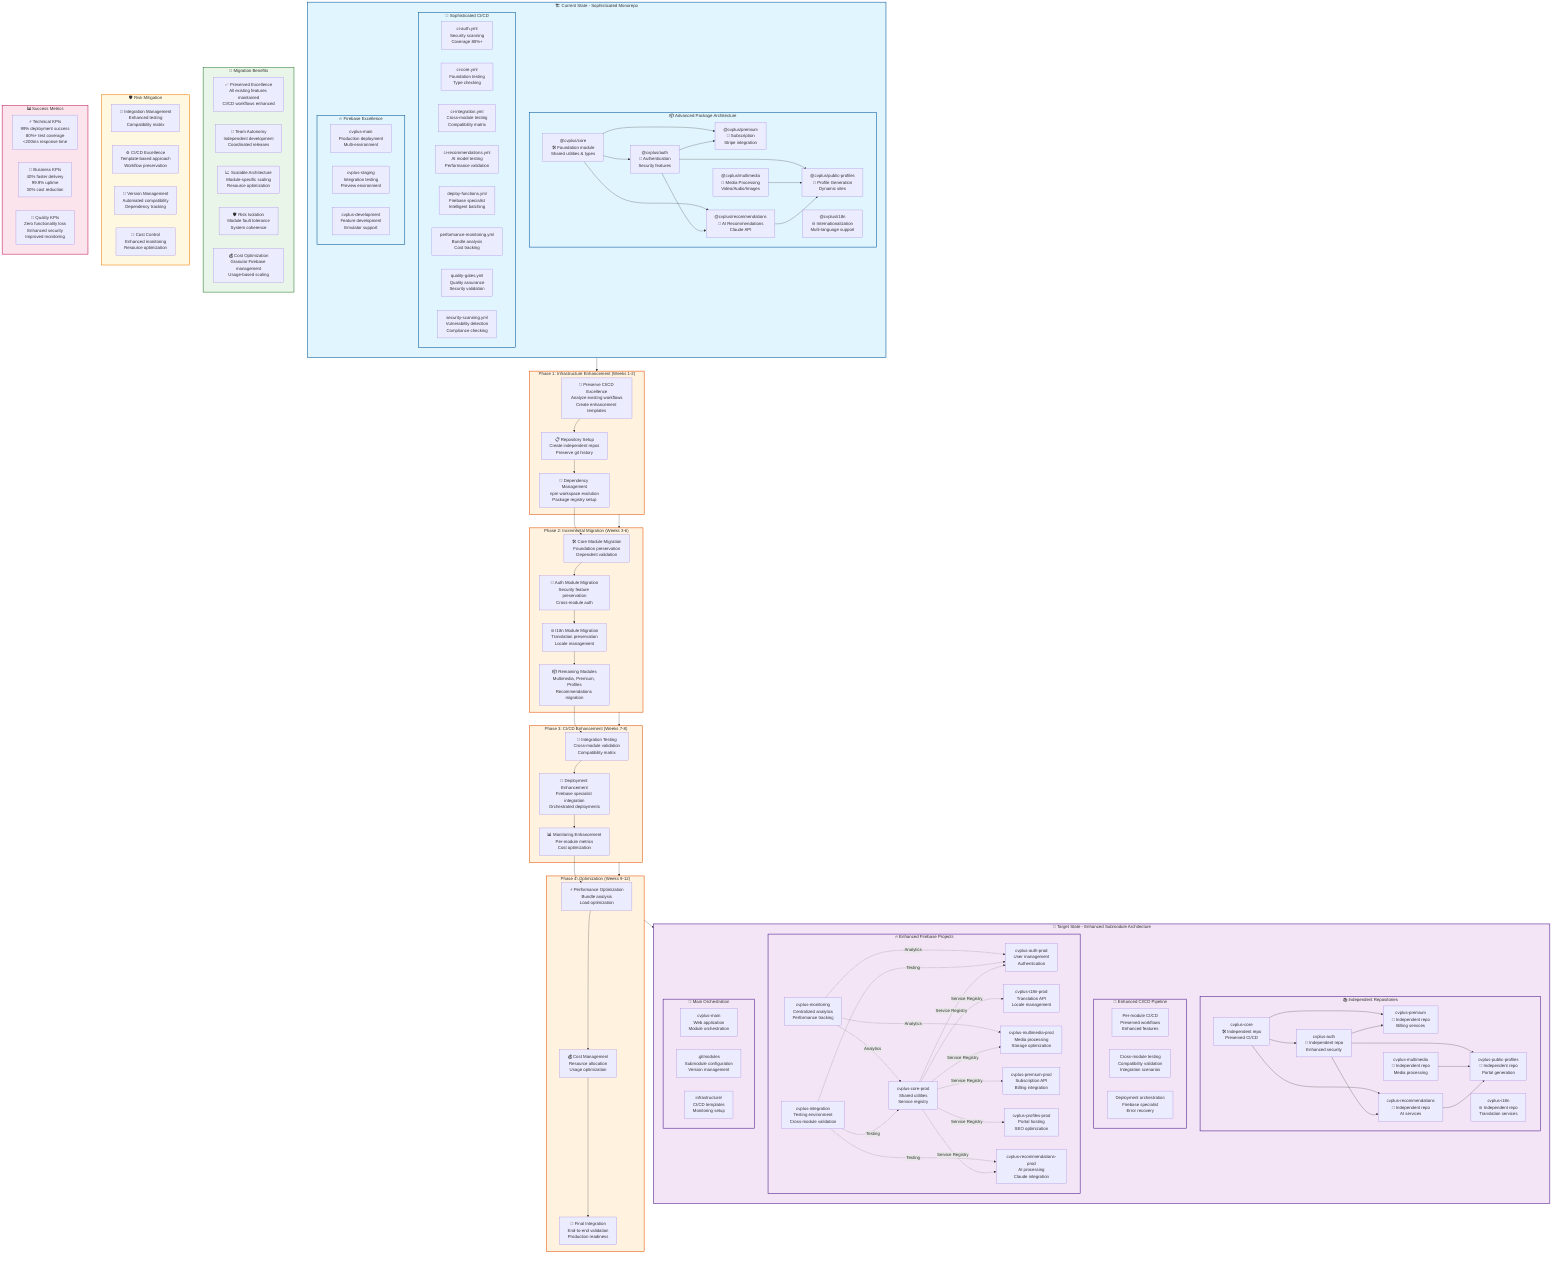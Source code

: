 graph TD
    %% CVPlus Git Submodule Migration Architecture
    %% Author: Gil Klainert
    %% Date: 2025-08-28
    %% Purpose: Visualize incremental migration from npm workspace to git submodules

    %% Current State (Sophisticated Monorepo)
    subgraph CurrentState ["🏗️ Current State - Sophisticated Monorepo"]
        direction TB
        
        subgraph Packages ["📦 Advanced Package Architecture"]
            Core["@cvplus/core<br/>🛠️ Foundation module<br/>Shared utilities & types"]
            Auth["@cvplus/auth<br/>🔐 Authentication<br/>Security features"]
            I18n["@cvplus/i18n<br/>🌐 Internationalization<br/>Multi-language support"]
            Multimedia["@cvplus/multimedia<br/>🎥 Media Processing<br/>Video/Audio/Images"]
            Premium["@cvplus/premium<br/>💎 Subscription<br/>Stripe integration"]
            Profiles["@cvplus/public-profiles<br/>🌟 Profile Generation<br/>Dynamic sites"]
            Recommendations["@cvplus/recommendations<br/>🤖 AI Recommendations<br/>Claude API"]
        end
        
        subgraph CurrentCICD ["🚀 Sophisticated CI/CD"]
            CIAuth["ci-auth.yml<br/>Security scanning<br/>Coverage 80%+"]
            CICore["ci-core.yml<br/>Foundation testing<br/>Type checking"]
            CIIntegration["ci-integration.yml<br/>Cross-module testing<br/>Compatibility matrix"]
            CIRecommendations["ci-recommendations.yml<br/>AI model testing<br/>Performance validation"]
            DeployFunctions["deploy-functions.yml<br/>Firebase specialist<br/>Intelligent batching"]
            PerformanceMonitoring["performance-monitoring.yml<br/>Bundle analysis<br/>Cost tracking"]
            QualityGates["quality-gates.yml<br/>Quality assurance<br/>Security validation"]
            SecurityScanning["security-scanning.yml<br/>Vulnerability detection<br/>Compliance checking"]
        end
        
        subgraph CurrentFirebase ["🔥 Firebase Excellence"]
            MainProject["cvplus-main<br/>Production deployment<br/>Multi-environment"]
            StagingEnv["cvplus-staging<br/>Integration testing<br/>Preview environment"]
            DevEnv["cvplus-development<br/>Feature development<br/>Emulator support"]
        end
    end

    %% Target State (Enhanced Submodules)
    subgraph TargetState ["🎯 Target State - Enhanced Submodule Architecture"]
        direction TB
        
        subgraph SubmoduleRepos ["📚 Independent Repositories"]
            CoreRepo["cvplus-core<br/>🛠️ Independent repo<br/>Preserved CI/CD"]
            AuthRepo["cvplus-auth<br/>🔐 Independent repo<br/>Enhanced security"]
            I18nRepo["cvplus-i18n<br/>🌐 Independent repo<br/>Translation services"]
            MultimediaRepo["cvplus-multimedia<br/>🎥 Independent repo<br/>Media processing"]
            PremiumRepo["cvplus-premium<br/>💎 Independent repo<br/>Billing services"]
            ProfilesRepo["cvplus-public-profiles<br/>🌟 Independent repo<br/>Portal generation"]
            RecommendationsRepo["cvplus-recommendations<br/>🤖 Independent repo<br/>AI services"]
        end
        
        subgraph EnhancedCICD ["🚀 Enhanced CI/CD Pipeline"]
            ModularCI["Per-module CI/CD<br/>Preserved workflows<br/>Enhanced features"]
            CrossModuleIntegration["Cross-module testing<br/>Compatibility validation<br/>Integration scenarios"]
            OrchestrationCI["Deployment orchestration<br/>Firebase specialist<br/>Error recovery"]
        end
        
        subgraph EnhancedFirebase ["🔥 Enhanced Firebase Projects"]
            CoreFB["cvplus-core-prod<br/>Shared utilities<br/>Service registry"]
            AuthFB["cvplus-auth-prod<br/>User management<br/>Authentication"]
            I18nFB["cvplus-i18n-prod<br/>Translation API<br/>Locale management"]
            MultimediaFB["cvplus-multimedia-prod<br/>Media processing<br/>Storage optimization"]
            PremiumFB["cvplus-premium-prod<br/>Subscription API<br/>Billing integration"]
            ProfilesFB["cvplus-profiles-prod<br/>Portal hosting<br/>SEO optimization"]
            RecommendationsFB["cvplus-recommendations-prod<br/>AI processing<br/>Claude integration"]
            IntegrationFB["cvplus-integration<br/>Testing environment<br/>Cross-module validation"]
            MonitoringFB["cvplus-monitoring<br/>Centralized analytics<br/>Performance tracking"]
        end
        
        subgraph MainOrchestration ["🎼 Main Orchestration"]
            MainApp["cvplus-main<br/>Web application<br/>Module orchestration"]
            SubmoduleConfig[".gitmodules<br/>Submodule configuration<br/>Version management"]
            Infrastructure["infrastructure/<br/>CI/CD templates<br/>Monitoring setup"]
        end
    end

    %% Migration Phases
    subgraph Phase1 ["Phase 1: Infrastructure Enhancement (Weeks 1-2)"]
        P1T1["🔧 Preserve CI/CD Excellence<br/>Analyze existing workflows<br/>Create enhancement templates"]
        P1T2["📋 Repository Setup<br/>Create independent repos<br/>Preserve git history"]
        P1T3["🔗 Dependency Management<br/>npm workspace evolution<br/>Package registry setup"]
    end

    subgraph Phase2 ["Phase 2: Incremental Migration (Weeks 3-6)"]
        P2T1["🛠️ Core Module Migration<br/>Foundation preservation<br/>Dependent validation"]
        P2T2["🔐 Auth Module Migration<br/>Security feature preservation<br/>Cross-module auth"]
        P2T3["🌐 I18n Module Migration<br/>Translation preservation<br/>Locale management"]
        P2T4["📦 Remaining Modules<br/>Multimedia, Premium, Profiles<br/>Recommendations migration"]
    end

    subgraph Phase3 ["Phase 3: CI/CD Enhancement (Weeks 7-8)"]
        P3T1["🔄 Integration Testing<br/>Cross-module validation<br/>Compatibility matrix"]
        P3T2["🚀 Deployment Enhancement<br/>Firebase specialist integration<br/>Orchestrated deployments"]
        P3T3["📊 Monitoring Enhancement<br/>Per-module metrics<br/>Cost optimization"]
    end

    subgraph Phase4 ["Phase 4: Optimization (Weeks 9-12)"]
        P4T1["⚡ Performance Optimization<br/>Bundle analysis<br/>Load optimization"]
        P4T2["💰 Cost Management<br/>Resource allocation<br/>Usage optimization"]
        P4T3["🎯 Final Integration<br/>End-to-end validation<br/>Production readiness"]
    end

    %% Migration Flow
    CurrentState --> Phase1
    Phase1 --> Phase2
    Phase2 --> Phase3
    Phase3 --> Phase4
    Phase4 --> TargetState

    %% Detailed Phase Connections
    P1T1 --> P1T2
    P1T2 --> P1T3
    P1T3 --> P2T1
    P2T1 --> P2T2
    P2T2 --> P2T3
    P2T3 --> P2T4
    P2T4 --> P3T1
    P3T1 --> P3T2
    P3T2 --> P3T3
    P3T3 --> P4T1
    P4T1 --> P4T2
    P4T2 --> P4T3

    %% Package Dependencies (Current State)
    Core --> Auth
    Core --> Premium
    Core --> Recommendations
    Auth --> Premium
    Auth --> Recommendations
    Auth --> Profiles
    Multimedia --> Profiles
    Recommendations --> Profiles

    %% Submodule Dependencies (Target State)
    CoreRepo --> AuthRepo
    CoreRepo --> PremiumRepo
    CoreRepo --> RecommendationsRepo
    AuthRepo --> PremiumRepo
    AuthRepo --> RecommendationsRepo
    AuthRepo --> ProfilesRepo
    MultimediaRepo --> ProfilesRepo
    RecommendationsRepo --> ProfilesRepo

    %% Firebase Project Relationships
    CoreFB -.->|"Service Registry"| AuthFB
    CoreFB -.->|"Service Registry"| I18nFB
    CoreFB -.->|"Service Registry"| MultimediaFB
    CoreFB -.->|"Service Registry"| PremiumFB
    CoreFB -.->|"Service Registry"| ProfilesFB
    CoreFB -.->|"Service Registry"| RecommendationsFB
    IntegrationFB -.->|"Testing"| CoreFB
    IntegrationFB -.->|"Testing"| AuthFB
    IntegrationFB -.->|"Testing"| RecommendationsFB
    MonitoringFB -.->|"Analytics"| CoreFB
    MonitoringFB -.->|"Analytics"| AuthFB
    MonitoringFB -.->|"Analytics"| MultimediaFB

    %% Benefits & Features
    subgraph Benefits ["🎁 Migration Benefits"]
        PreservedExcellence["✅ Preserved Excellence<br/>All existing features maintained<br/>CI/CD workflows enhanced"]
        TeamAutonomy["👥 Team Autonomy<br/>Independent development<br/>Coordinated releases"]
        ScalableArchitecture["📈 Scalable Architecture<br/>Module-specific scaling<br/>Resource optimization"]
        RiskIsolation["🛡️ Risk Isolation<br/>Module fault tolerance<br/>System coherence"]
        CostOptimization["💰 Cost Optimization<br/>Granular Firebase management<br/>Usage-based scaling"]
    end

    %% Risk Mitigation
    subgraph RiskMitigation ["🛡️ Risk Mitigation"]
        IntegrationComplexity["🔗 Integration Management<br/>Enhanced testing<br/>Compatibility matrix"]
        CICDMaintenance["⚙️ CI/CD Excellence<br/>Template-based approach<br/>Workflow preservation"]
        VersionSync["🔄 Version Management<br/>Automated compatibility<br/>Dependency tracking"]
        FirebaseCosts["💸 Cost Control<br/>Enhanced monitoring<br/>Resource optimization"]
    end

    %% Success Metrics
    subgraph SuccessMetrics ["📊 Success Metrics"]
        TechnicalMetrics["⚡ Technical KPIs<br/>99% deployment success<br/>80%+ test coverage<br/><200ms response time"]
        BusinessMetrics["💼 Business KPIs<br/>40% faster delivery<br/>99.9% uptime<br/>30% cost reduction"]
        QualityMetrics["🎯 Quality KPIs<br/>Zero functionality loss<br/>Enhanced security<br/>Improved monitoring"]
    end

    %% Styling
    classDef currentState fill:#e1f5fe,stroke:#01579b,stroke-width:2px
    classDef targetState fill:#f3e5f5,stroke:#4a148c,stroke-width:2px
    classDef phaseBox fill:#fff3e0,stroke:#e65100,stroke-width:2px
    classDef benefitBox fill:#e8f5e8,stroke:#2e7d32,stroke-width:2px
    classDef riskBox fill:#fff8e1,stroke:#f57c00,stroke-width:2px
    classDef metricBox fill:#fce4ec,stroke:#c2185b,stroke-width:2px

    class CurrentState,Packages,CurrentCICD,CurrentFirebase currentState
    class TargetState,SubmoduleRepos,EnhancedCICD,EnhancedFirebase,MainOrchestration targetState
    class Phase1,Phase2,Phase3,Phase4 phaseBox
    class Benefits benefitBox
    class RiskMitigation riskBox
    class SuccessMetrics metricBox